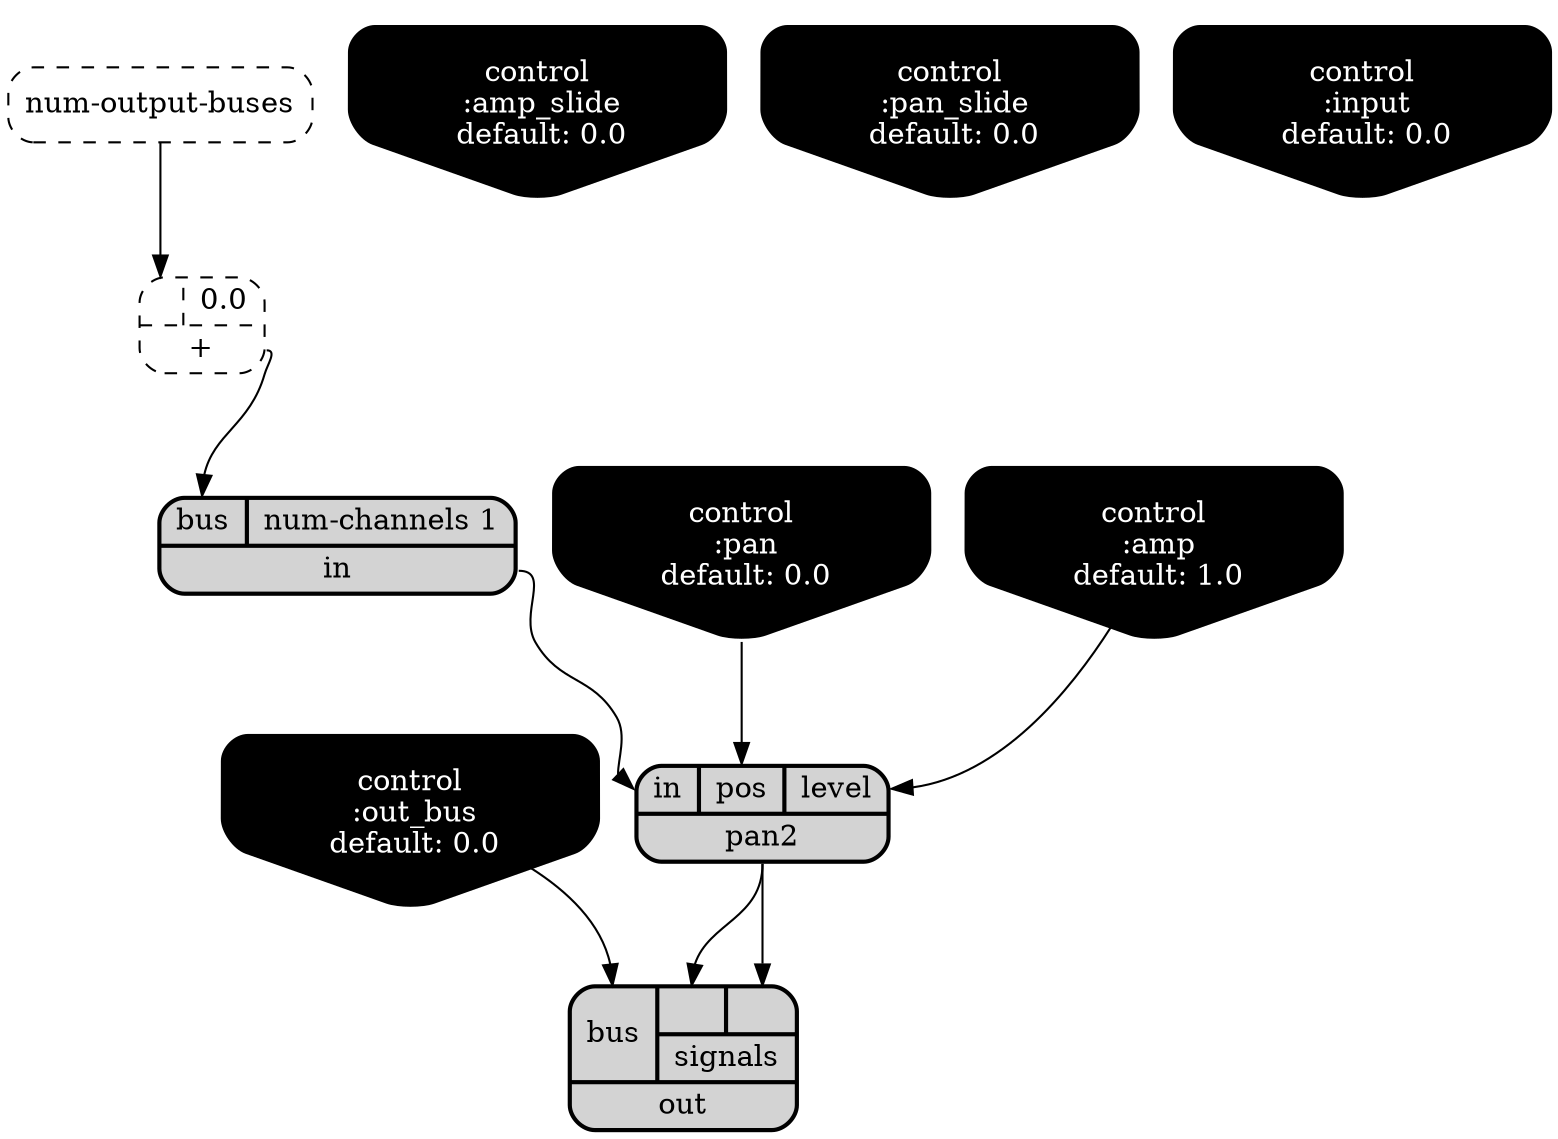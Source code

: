 digraph synthdef {
7 [label = "{{ <a> |<b> 0.0} |<__UG_NAME__>+ }" style="dashed, rounded" shape=record rankdir=LR];
0 [label = "control
 :amp
 default: 1.0" shape=invhouse style="rounded, filled, bold" fillcolor=black fontcolor=white ]; 
1 [label = "control
 :amp_slide
 default: 0.0" shape=invhouse style="rounded, filled, bold" fillcolor=black fontcolor=white ]; 
2 [label = "control
 :pan
 default: 0.0" shape=invhouse style="rounded, filled, bold" fillcolor=black fontcolor=white ]; 
3 [label = "control
 :pan_slide
 default: 0.0" shape=invhouse style="rounded, filled, bold" fillcolor=black fontcolor=white ]; 
4 [label = "control
 :input
 default: 0.0" shape=invhouse style="rounded, filled, bold" fillcolor=black fontcolor=white ]; 
5 [label = "control
 :out_bus
 default: 0.0" shape=invhouse style="rounded, filled, bold" fillcolor=black fontcolor=white ]; 
8 [label = "{{ <bus> bus|<num____channels> num-channels 1} |<__UG_NAME__>in }" style="filled, bold, rounded"  shape=record rankdir=LR];
6 [label = "{<__UG_NAME__>num-output-buses }" style="dashed, rounded" shape=record rankdir=LR];
10 [label = "{{ <bus> bus|{{<signals___pan2___0>|<signals___pan2___1>}|signals}} |<__UG_NAME__>out }" style="filled, bold, rounded"  shape=record rankdir=LR];
9 [label = "{{ <in> in|<pos> pos|<level> level} |<__UG_NAME__>pan2 }" style="filled, bold, rounded"  shape=record rankdir=LR];

6:__UG_NAME__ -> 7:a ;
7:__UG_NAME__ -> 8:bus ;
9:__UG_NAME__ -> 10:signals___pan2___0 ;
9:__UG_NAME__ -> 10:signals___pan2___1 ;
5:__UG_NAME__ -> 10:bus ;
0:__UG_NAME__ -> 9:level ;
2:__UG_NAME__ -> 9:pos ;
8:__UG_NAME__ -> 9:in ;

}
